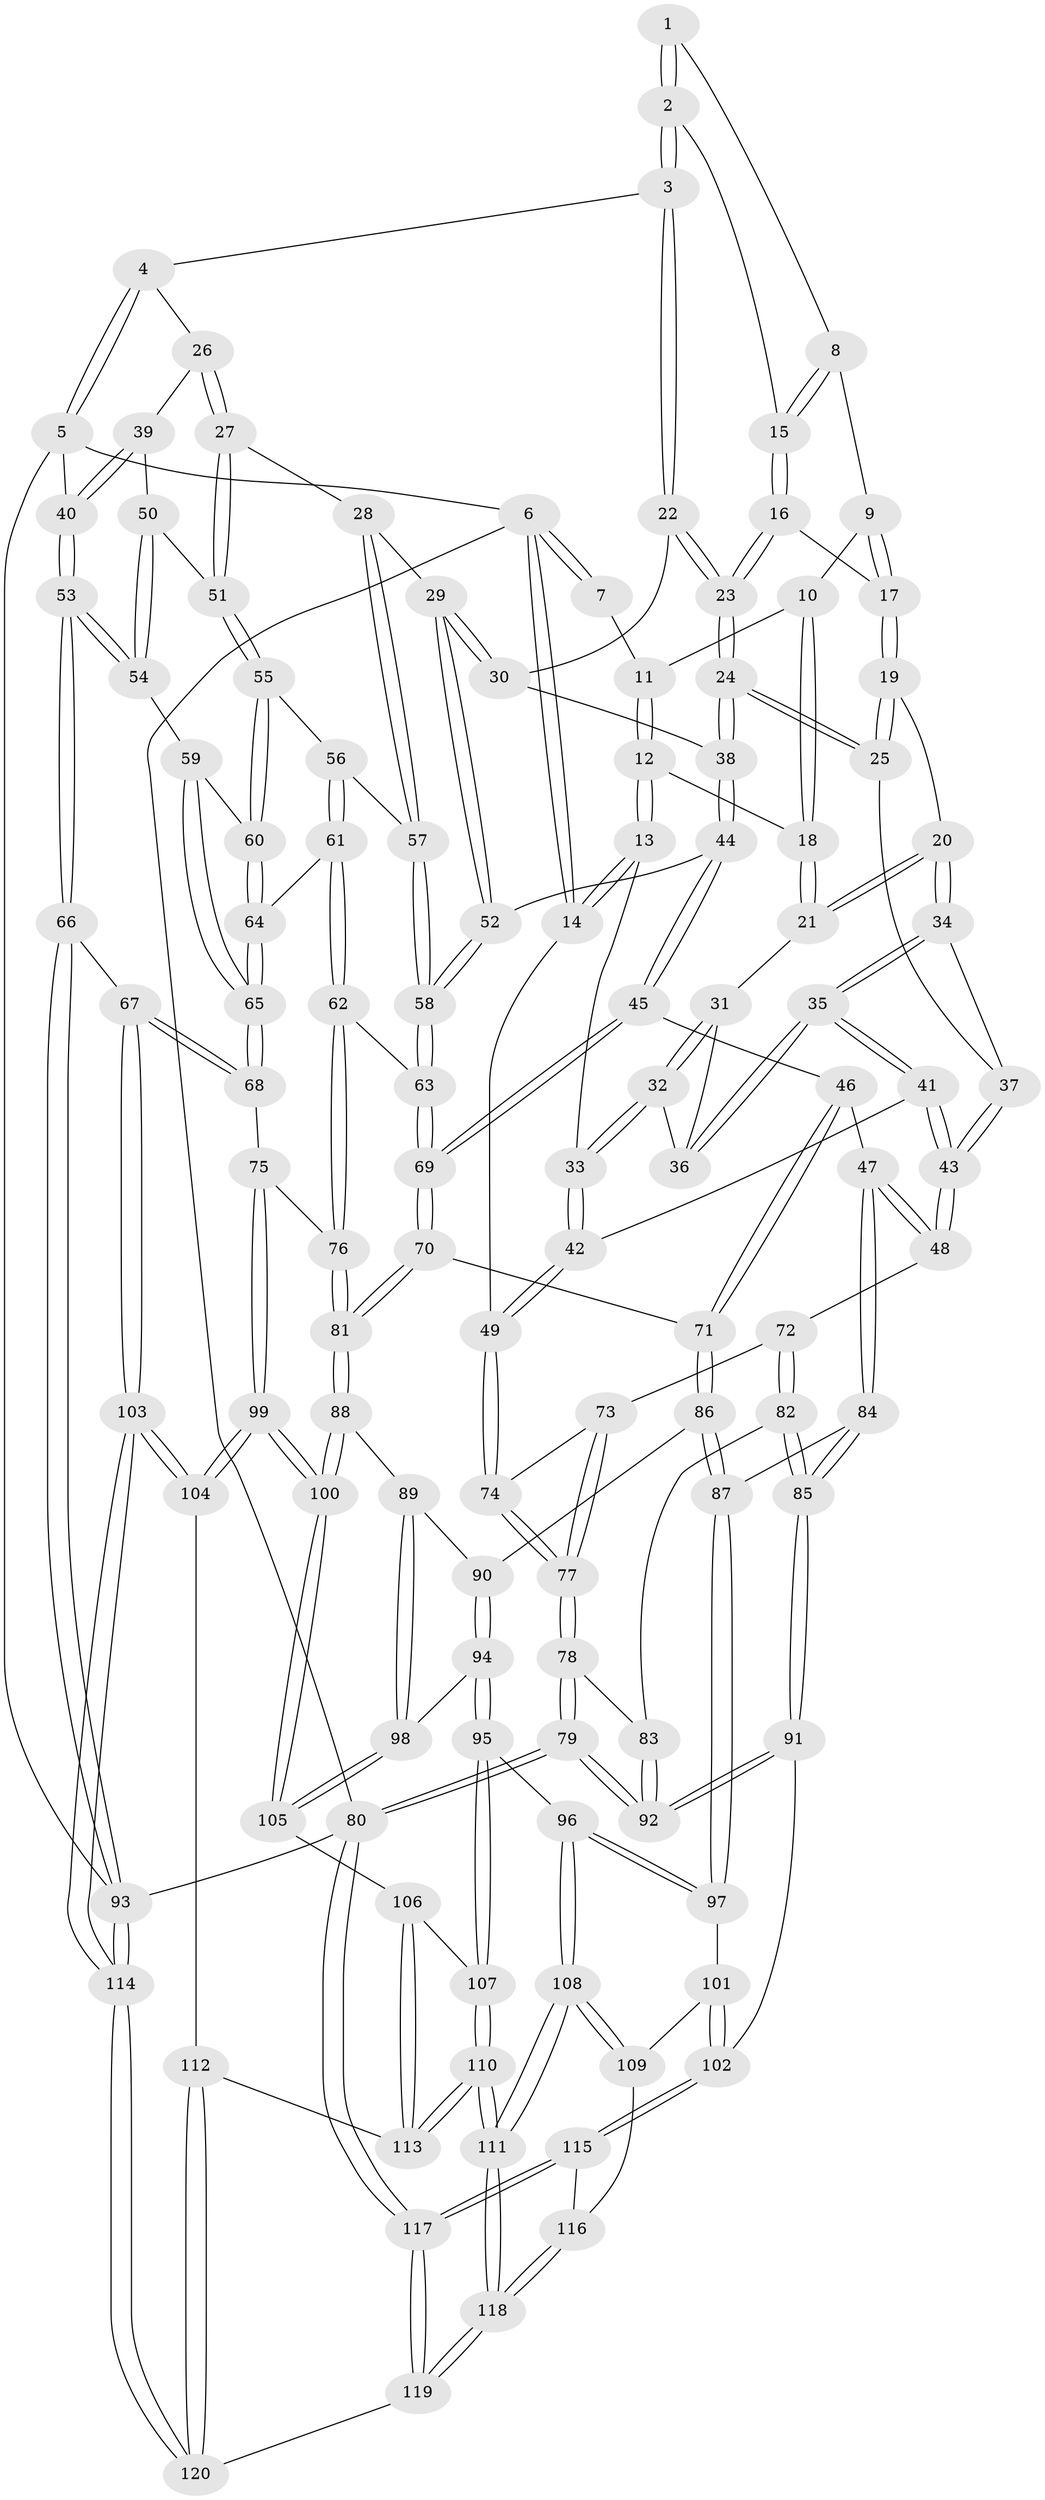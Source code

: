 // Generated by graph-tools (version 1.1) at 2025/50/03/09/25 03:50:57]
// undirected, 120 vertices, 297 edges
graph export_dot {
graph [start="1"]
  node [color=gray90,style=filled];
  1 [pos="+0.2984747622889894+0"];
  2 [pos="+0.494493127799775+0"];
  3 [pos="+0.7040075418335701+0"];
  4 [pos="+0.7495132299609714+0"];
  5 [pos="+1+0"];
  6 [pos="+0+0"];
  7 [pos="+0.08959390326826801+0"];
  8 [pos="+0.2505605237680988+0.016536457363186017"];
  9 [pos="+0.2485918637013041+0.022810980531414542"];
  10 [pos="+0.24838960651434913+0.023049396631751082"];
  11 [pos="+0.1338358267794974+0.021833622037937234"];
  12 [pos="+0.12793635158352518+0.04706814036725322"];
  13 [pos="+0+0.14616159568772666"];
  14 [pos="+0+0.12884050611693748"];
  15 [pos="+0.3940681309787817+0.05455074548195045"];
  16 [pos="+0.388672298182616+0.07483268619559544"];
  17 [pos="+0.3355121205202148+0.09472597930413525"];
  18 [pos="+0.20953064800734386+0.11673020055191151"];
  19 [pos="+0.2868872850367793+0.14290836424166312"];
  20 [pos="+0.22545038156860134+0.14709178123319513"];
  21 [pos="+0.2135462431407858+0.13723322126379817"];
  22 [pos="+0.618547238658123+0.04824319243004111"];
  23 [pos="+0.4590987123488541+0.2036575643322745"];
  24 [pos="+0.45755005303049545+0.2127666323830979"];
  25 [pos="+0.3499668643736921+0.2166806368095708"];
  26 [pos="+0.8197959511996464+0.1557739053016953"];
  27 [pos="+0.7240180379521619+0.2844014275274865"];
  28 [pos="+0.722434673364057+0.2847996379695823"];
  29 [pos="+0.693457513515701+0.2877490822543809"];
  30 [pos="+0.6467242372201574+0.18068792144182955"];
  31 [pos="+0.183035780206621+0.14784174753743248"];
  32 [pos="+0+0.15687958585975087"];
  33 [pos="+0+0.15010139068941733"];
  34 [pos="+0.22550571125027535+0.14891661783573398"];
  35 [pos="+0.20136835675889278+0.3498150707480488"];
  36 [pos="+0.12696139909937368+0.24644275887550954"];
  37 [pos="+0.3080318553009798+0.2563683289476282"];
  38 [pos="+0.47081154129112457+0.24583585148504053"];
  39 [pos="+0.9382040721265026+0.2241233747134231"];
  40 [pos="+1+0.0910148481922199"];
  41 [pos="+0.2142783425030878+0.39663654143597527"];
  42 [pos="+0.127648729065868+0.3616141870436192"];
  43 [pos="+0.21596489144764006+0.398971760981146"];
  44 [pos="+0.5019452026382666+0.3603448826929483"];
  45 [pos="+0.4775577603099062+0.39286023236353984"];
  46 [pos="+0.46425707047910697+0.40468891901826076"];
  47 [pos="+0.367429514482738+0.46583583780733295"];
  48 [pos="+0.22429093505570805+0.4231390383606161"];
  49 [pos="+0+0.258731324053759"];
  50 [pos="+0.9090206301751689+0.3013672245613569"];
  51 [pos="+0.8345004853506313+0.3416561729830962"];
  52 [pos="+0.620495371683338+0.3459163307196782"];
  53 [pos="+1+0.46557710613814673"];
  54 [pos="+1+0.4096168691594823"];
  55 [pos="+0.8405940329703887+0.38802678013314834"];
  56 [pos="+0.7854173552616436+0.42742059553486417"];
  57 [pos="+0.7565969778113045+0.4051910691490336"];
  58 [pos="+0.6905930523456651+0.4615378055982372"];
  59 [pos="+0.8951599732237567+0.43735666165477083"];
  60 [pos="+0.8604705573353408+0.41570646275805867"];
  61 [pos="+0.7496598008175708+0.5049429987377858"];
  62 [pos="+0.7409427582718907+0.5076872469951803"];
  63 [pos="+0.7028530096294537+0.4907875359871409"];
  64 [pos="+0.7978929679460834+0.5094085557525343"];
  65 [pos="+0.8859206618826208+0.5549836081185081"];
  66 [pos="+1+0.6159161040322988"];
  67 [pos="+0.9476364506839258+0.6453455893116763"];
  68 [pos="+0.9438074797673227+0.6438797751843395"];
  69 [pos="+0.6354195479861933+0.5379723862616802"];
  70 [pos="+0.6115404531233999+0.5955094103695863"];
  71 [pos="+0.587505887185611+0.5965721025048588"];
  72 [pos="+0.17340873757108266+0.47405295560692307"];
  73 [pos="+0.14005391060943054+0.4726597193437323"];
  74 [pos="+0+0.3430522517968958"];
  75 [pos="+0.8824357352073641+0.6537460337685538"];
  76 [pos="+0.7440231098330805+0.6412940610376743"];
  77 [pos="+0+0.5907234179340124"];
  78 [pos="+0+0.6441673161049187"];
  79 [pos="+0+0.8722145437967472"];
  80 [pos="+0+1"];
  81 [pos="+0.686948012826872+0.6798962887867954"];
  82 [pos="+0.14937138623128007+0.552957659358852"];
  83 [pos="+0.10939657576576346+0.5751544213435444"];
  84 [pos="+0.39340892455163234+0.5881960065630744"];
  85 [pos="+0.20262480153535284+0.7381954979979036"];
  86 [pos="+0.4658088506181884+0.6531645680057175"];
  87 [pos="+0.4417348341813196+0.6470504000483155"];
  88 [pos="+0.6733098597995857+0.7316699548486677"];
  89 [pos="+0.5813470292254128+0.7141982330572096"];
  90 [pos="+0.48943696462780706+0.6775824310245461"];
  91 [pos="+0.19283299970015266+0.7823900462062813"];
  92 [pos="+0+0.7993588976123492"];
  93 [pos="+1+1"];
  94 [pos="+0.5218646587195842+0.7934870192357885"];
  95 [pos="+0.43662972289993107+0.815912398349332"];
  96 [pos="+0.4304328897571112+0.8143905056597487"];
  97 [pos="+0.3912494732458784+0.7800174961548674"];
  98 [pos="+0.527839858426863+0.7971512842157483"];
  99 [pos="+0.7071009527113656+0.8547821098630857"];
  100 [pos="+0.6904928019051361+0.8332946069166198"];
  101 [pos="+0.36841983426031943+0.7885003074920065"];
  102 [pos="+0.20243191779305764+0.7930054940815625"];
  103 [pos="+0.8316569110224977+0.9960883903035722"];
  104 [pos="+0.7242177287639447+0.8884766451336598"];
  105 [pos="+0.5624982490627516+0.8276183347273742"];
  106 [pos="+0.5466062525660139+0.8447422748420718"];
  107 [pos="+0.48557030072092205+0.8730458615452716"];
  108 [pos="+0.4048884516568228+0.9551694816326081"];
  109 [pos="+0.3648611601253797+0.875879990802513"];
  110 [pos="+0.4695218609255575+0.9523174796490274"];
  111 [pos="+0.4111524176591676+1"];
  112 [pos="+0.5737605244588485+0.9459704835385849"];
  113 [pos="+0.529512770375509+0.9378302592811228"];
  114 [pos="+1+1"];
  115 [pos="+0.22030092274681423+0.8674228672579471"];
  116 [pos="+0.23003378930012194+0.8812106579722111"];
  117 [pos="+0+1"];
  118 [pos="+0.3558463077300164+1"];
  119 [pos="+0.3539672746238688+1"];
  120 [pos="+0.5342959253745252+1"];
  1 -- 2;
  1 -- 2;
  1 -- 8;
  2 -- 3;
  2 -- 3;
  2 -- 15;
  3 -- 4;
  3 -- 22;
  3 -- 22;
  4 -- 5;
  4 -- 5;
  4 -- 26;
  5 -- 6;
  5 -- 40;
  5 -- 93;
  6 -- 7;
  6 -- 7;
  6 -- 14;
  6 -- 14;
  6 -- 80;
  7 -- 11;
  8 -- 9;
  8 -- 15;
  8 -- 15;
  9 -- 10;
  9 -- 17;
  9 -- 17;
  10 -- 11;
  10 -- 18;
  10 -- 18;
  11 -- 12;
  11 -- 12;
  12 -- 13;
  12 -- 13;
  12 -- 18;
  13 -- 14;
  13 -- 14;
  13 -- 33;
  14 -- 49;
  15 -- 16;
  15 -- 16;
  16 -- 17;
  16 -- 23;
  16 -- 23;
  17 -- 19;
  17 -- 19;
  18 -- 21;
  18 -- 21;
  19 -- 20;
  19 -- 25;
  19 -- 25;
  20 -- 21;
  20 -- 21;
  20 -- 34;
  20 -- 34;
  21 -- 31;
  22 -- 23;
  22 -- 23;
  22 -- 30;
  23 -- 24;
  23 -- 24;
  24 -- 25;
  24 -- 25;
  24 -- 38;
  24 -- 38;
  25 -- 37;
  26 -- 27;
  26 -- 27;
  26 -- 39;
  27 -- 28;
  27 -- 51;
  27 -- 51;
  28 -- 29;
  28 -- 57;
  28 -- 57;
  29 -- 30;
  29 -- 30;
  29 -- 52;
  29 -- 52;
  30 -- 38;
  31 -- 32;
  31 -- 32;
  31 -- 36;
  32 -- 33;
  32 -- 33;
  32 -- 36;
  33 -- 42;
  33 -- 42;
  34 -- 35;
  34 -- 35;
  34 -- 37;
  35 -- 36;
  35 -- 36;
  35 -- 41;
  35 -- 41;
  37 -- 43;
  37 -- 43;
  38 -- 44;
  38 -- 44;
  39 -- 40;
  39 -- 40;
  39 -- 50;
  40 -- 53;
  40 -- 53;
  41 -- 42;
  41 -- 43;
  41 -- 43;
  42 -- 49;
  42 -- 49;
  43 -- 48;
  43 -- 48;
  44 -- 45;
  44 -- 45;
  44 -- 52;
  45 -- 46;
  45 -- 69;
  45 -- 69;
  46 -- 47;
  46 -- 71;
  46 -- 71;
  47 -- 48;
  47 -- 48;
  47 -- 84;
  47 -- 84;
  48 -- 72;
  49 -- 74;
  49 -- 74;
  50 -- 51;
  50 -- 54;
  50 -- 54;
  51 -- 55;
  51 -- 55;
  52 -- 58;
  52 -- 58;
  53 -- 54;
  53 -- 54;
  53 -- 66;
  53 -- 66;
  54 -- 59;
  55 -- 56;
  55 -- 60;
  55 -- 60;
  56 -- 57;
  56 -- 61;
  56 -- 61;
  57 -- 58;
  57 -- 58;
  58 -- 63;
  58 -- 63;
  59 -- 60;
  59 -- 65;
  59 -- 65;
  60 -- 64;
  60 -- 64;
  61 -- 62;
  61 -- 62;
  61 -- 64;
  62 -- 63;
  62 -- 76;
  62 -- 76;
  63 -- 69;
  63 -- 69;
  64 -- 65;
  64 -- 65;
  65 -- 68;
  65 -- 68;
  66 -- 67;
  66 -- 93;
  66 -- 93;
  67 -- 68;
  67 -- 68;
  67 -- 103;
  67 -- 103;
  68 -- 75;
  69 -- 70;
  69 -- 70;
  70 -- 71;
  70 -- 81;
  70 -- 81;
  71 -- 86;
  71 -- 86;
  72 -- 73;
  72 -- 82;
  72 -- 82;
  73 -- 74;
  73 -- 77;
  73 -- 77;
  74 -- 77;
  74 -- 77;
  75 -- 76;
  75 -- 99;
  75 -- 99;
  76 -- 81;
  76 -- 81;
  77 -- 78;
  77 -- 78;
  78 -- 79;
  78 -- 79;
  78 -- 83;
  79 -- 80;
  79 -- 80;
  79 -- 92;
  79 -- 92;
  80 -- 117;
  80 -- 117;
  80 -- 93;
  81 -- 88;
  81 -- 88;
  82 -- 83;
  82 -- 85;
  82 -- 85;
  83 -- 92;
  83 -- 92;
  84 -- 85;
  84 -- 85;
  84 -- 87;
  85 -- 91;
  85 -- 91;
  86 -- 87;
  86 -- 87;
  86 -- 90;
  87 -- 97;
  87 -- 97;
  88 -- 89;
  88 -- 100;
  88 -- 100;
  89 -- 90;
  89 -- 98;
  89 -- 98;
  90 -- 94;
  90 -- 94;
  91 -- 92;
  91 -- 92;
  91 -- 102;
  93 -- 114;
  93 -- 114;
  94 -- 95;
  94 -- 95;
  94 -- 98;
  95 -- 96;
  95 -- 107;
  95 -- 107;
  96 -- 97;
  96 -- 97;
  96 -- 108;
  96 -- 108;
  97 -- 101;
  98 -- 105;
  98 -- 105;
  99 -- 100;
  99 -- 100;
  99 -- 104;
  99 -- 104;
  100 -- 105;
  100 -- 105;
  101 -- 102;
  101 -- 102;
  101 -- 109;
  102 -- 115;
  102 -- 115;
  103 -- 104;
  103 -- 104;
  103 -- 114;
  103 -- 114;
  104 -- 112;
  105 -- 106;
  106 -- 107;
  106 -- 113;
  106 -- 113;
  107 -- 110;
  107 -- 110;
  108 -- 109;
  108 -- 109;
  108 -- 111;
  108 -- 111;
  109 -- 116;
  110 -- 111;
  110 -- 111;
  110 -- 113;
  110 -- 113;
  111 -- 118;
  111 -- 118;
  112 -- 113;
  112 -- 120;
  112 -- 120;
  114 -- 120;
  114 -- 120;
  115 -- 116;
  115 -- 117;
  115 -- 117;
  116 -- 118;
  116 -- 118;
  117 -- 119;
  117 -- 119;
  118 -- 119;
  118 -- 119;
  119 -- 120;
}
